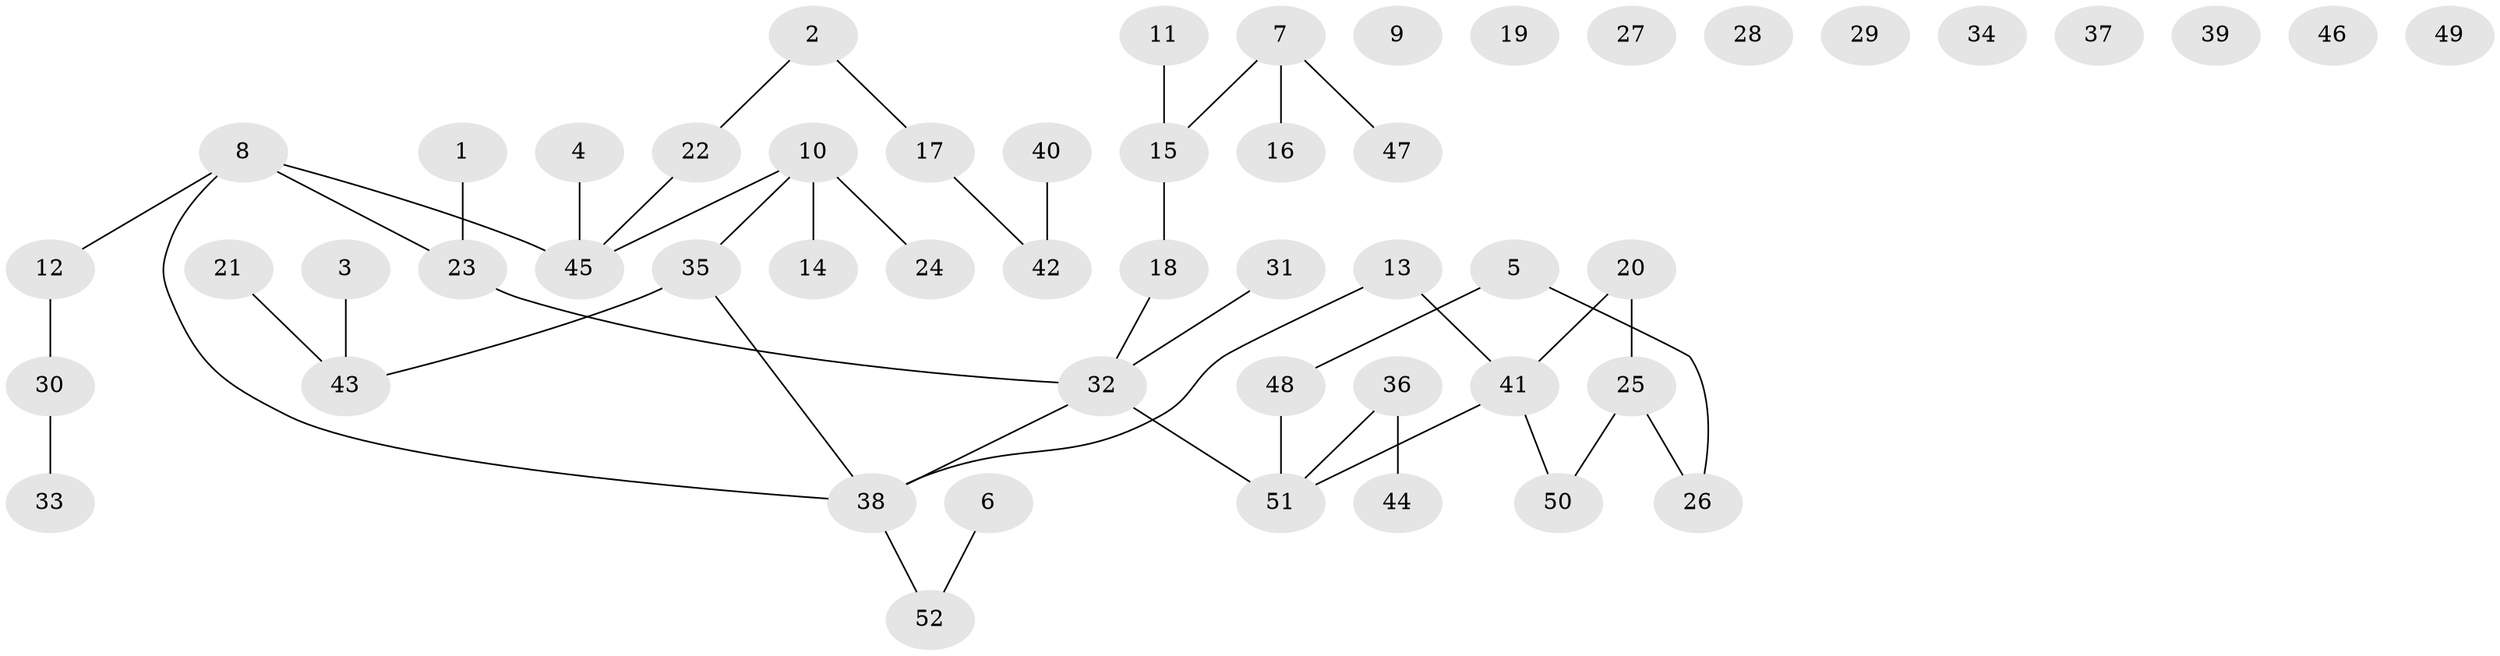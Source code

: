 // Generated by graph-tools (version 1.1) at 2025/00/03/09/25 03:00:45]
// undirected, 52 vertices, 46 edges
graph export_dot {
graph [start="1"]
  node [color=gray90,style=filled];
  1;
  2;
  3;
  4;
  5;
  6;
  7;
  8;
  9;
  10;
  11;
  12;
  13;
  14;
  15;
  16;
  17;
  18;
  19;
  20;
  21;
  22;
  23;
  24;
  25;
  26;
  27;
  28;
  29;
  30;
  31;
  32;
  33;
  34;
  35;
  36;
  37;
  38;
  39;
  40;
  41;
  42;
  43;
  44;
  45;
  46;
  47;
  48;
  49;
  50;
  51;
  52;
  1 -- 23;
  2 -- 17;
  2 -- 22;
  3 -- 43;
  4 -- 45;
  5 -- 26;
  5 -- 48;
  6 -- 52;
  7 -- 15;
  7 -- 16;
  7 -- 47;
  8 -- 12;
  8 -- 23;
  8 -- 38;
  8 -- 45;
  10 -- 14;
  10 -- 24;
  10 -- 35;
  10 -- 45;
  11 -- 15;
  12 -- 30;
  13 -- 38;
  13 -- 41;
  15 -- 18;
  17 -- 42;
  18 -- 32;
  20 -- 25;
  20 -- 41;
  21 -- 43;
  22 -- 45;
  23 -- 32;
  25 -- 26;
  25 -- 50;
  30 -- 33;
  31 -- 32;
  32 -- 38;
  32 -- 51;
  35 -- 38;
  35 -- 43;
  36 -- 44;
  36 -- 51;
  38 -- 52;
  40 -- 42;
  41 -- 50;
  41 -- 51;
  48 -- 51;
}
